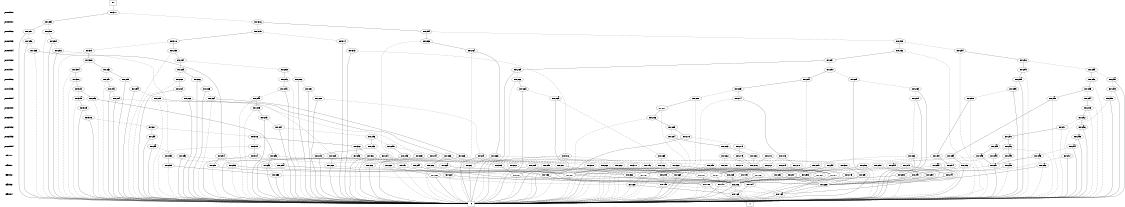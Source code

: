 digraph "DD" {
size = "7.5,10"
center = true;
edge [dir = none];
{ node [shape = plaintext];
  edge [style = invis];
  "CONST NODES" [style = invis];
" pre0_bit0 " -> " pre0_bit1 " -> " pre0_bit2 " -> " pre0_bit3 " -> " pre0_bit4 " -> " pre1_bit0 " -> " pre1_bit1 " -> " pre1_bit2 " -> " pre1_bit3 " -> " pre1_bit4 " -> " pre2_bit0 " -> " pre2_bit1 " -> " pre2_bit2 " -> " pre2_bit3 " -> " pre2_bit4 " -> " eff_bit0 " -> " eff_bit1 " -> " eff_bit2 " -> " eff_bit3 " -> " eff_bit4 " -> "CONST NODES"; 
}
{ rank = same; node [shape = box]; edge [style = invis];
"F0"; }
{ rank = same; " pre0_bit0 ";
"0x7317";
}
{ rank = same; " pre0_bit1 ";
"0x725f";
"0x7316";
}
{ rank = same; " pre0_bit2 ";
"0x725e";
"0x7257";
"0x72bf";
"0x7315";
}
{ rank = same; " pre0_bit3 ";
"0x7310";
"0x7256";
"0x7314";
"0x725d";
"0x7265";
"0x72be";
}
{ rank = same; " pre0_bit4 ";
"0x730f";
"0x7264";
"0x7292";
"0x7313";
"0x725c";
"0x7255";
"0x72bd";
"0x72e5";
}
{ rank = same; " pre1_bit0 ";
"0x72bc";
"0x730e";
"0x72e4";
"0x7291";
}
{ rank = same; " pre1_bit1 ";
"0x730d";
"0x72e3";
"0x72f2";
"0x7290";
"0x72cf";
"0x729b";
"0x72bb";
"0x726d";
}
{ rank = same; " pre1_bit2 ";
"0x728f";
"0x726c";
"0x728a";
"0x72b6";
"0x72ce";
"0x72dc";
"0x729a";
"0x72ba";
"0x730c";
"0x72e2";
"0x72c6";
"0x72f1";
"0x72eb";
}
{ rank = same; " pre1_bit3 ";
"0x72cd";
"0x728e";
"0x72f0";
"0x7289";
"0x7299";
"0x72b9";
"0x72db";
"0x730b";
"0x72e1";
"0x72b5";
"0x72c5";
"0x726b";
"0x72ea";
}
{ rank = same; " pre1_bit4 ";
"0x728d";
"0x72ef";
"0x7274";
"0x7288";
"0x7298";
"0x72a0";
"0x72b4";
"0x72c4";
"0x72b8";
"0x72da";
"0x72f6";
"0x730a";
"0x72e0";
"0x726a";
"0x72e9";
"0x72cc";
}
{ rank = same; " pre2_bit0 ";
"0x7287";
"0x72b3";
"0x72d9";
"0x7309";
}
{ rank = same; " pre2_bit1 ";
"0x7286";
"0x72d8";
"0x72b2";
"0x7308";
}
{ rank = same; " pre2_bit2 ";
"0x7285";
"0x72d7";
"0x72a6";
"0x72b1";
"0x7307";
}
{ rank = same; " pre2_bit3 ";
"0x7284";
"0x7306";
"0x72fb";
"0x727e";
"0x72b0";
"0x72a5";
"0x72d6";
}
{ rank = same; " pre2_bit4 ";
"0x7305";
"0x7283";
"0x72d5";
"0x727d";
"0x7302";
"0x72fa";
"0x72d2";
"0x72a4";
"0x72af";
"0x72ac";
}
{ rank = same; " eff_bit0 ";
"0x7269";
"0x725b";
"0x72c3";
"0x7312";
"0x72d0";
"0x72f5";
"0x7263";
"0x72f9";
"0x72d1";
"0x72e8";
"0x72cb";
"0x7273";
"0x72b7";
"0x72fe";
"0x72df";
"0x72a3";
"0x72d3";
"0x72ee";
"0x7279";
"0x7301";
"0x7297";
"0x727c";
"0x7304";
"0x72a9";
"0x72d4";
"0x72ab";
"0x7280";
"0x7254";
"0x72ae";
"0x7282";
"0x729f";
"0x728c";
}
{ rank = same; " eff_bit1 ";
"0x72fd";
"0x72ad";
"0x7270";
"0x7262";
"0x72e7";
"0x7268";
"0x72e6";
"0x7276";
"0x7278";
"0x72a1";
"0x7303";
"0x7294";
"0x7296";
"0x729c";
"0x72a8";
"0x7272";
"0x727f";
"0x72c2";
"0x72f3";
"0x72ca";
"0x71f7";
"0x72f8";
"0x725a";
"0x729e";
"0x72f4";
"0x7300";
"0x7266";
"0x7253";
"0x7281";
"0x7259";
"0x7261";
"0x72c0";
"0x72a2";
"0x727b";
"0x7311";
"0x72ec";
"0x7208";
"0x72de";
"0x72aa";
"0x72c8";
"0x71fc";
"0x7202";
"0x7251";
"0x72ed";
"0x728b";
}
{ rank = same; " eff_bit2 ";
"0x7201";
"0x72ff";
"0x72a7";
"0x726f";
"0x7277";
"0x7181";
"0x729d";
"0x7267";
"0x722b";
"0x7258";
"0x72fc";
"0x72dd";
"0x72c9";
"0x7207";
"0x71fb";
"0x727a";
"0x72f7";
"0x72c7";
"0x72c1";
"0x7271";
"0x7275";
"0x7295";
"0x7293";
"0x7260";
"0x71f6";
"0x7252";
}
{ rank = same; " eff_bit3 ";
"0x726e";
"0x71b7";
"0x716e";
"0x7206";
"0x71f5";
"0x7188";
"0x71e4";
}
{ rank = same; " eff_bit4 ";
"0x716a";
"0x7169";
}
{ rank = same; "CONST NODES";
{ node [shape = box]; "0x697a";
"0x6979";
}
}
"F0" -> "0x7317" [style = solid];
"0x7317" -> "0x725f";
"0x7317" -> "0x7316" [style = dashed];
"0x725f" -> "0x7257";
"0x725f" -> "0x725e" [style = dashed];
"0x7316" -> "0x72bf";
"0x7316" -> "0x7315" [style = dashed];
"0x725e" -> "0x725d";
"0x725e" -> "0x697a" [style = dashed];
"0x7257" -> "0x697a";
"0x7257" -> "0x7256" [style = dashed];
"0x72bf" -> "0x7265";
"0x72bf" -> "0x72be" [style = dashed];
"0x7315" -> "0x7310";
"0x7315" -> "0x7314" [style = dashed];
"0x7310" -> "0x72e5";
"0x7310" -> "0x730f" [style = dashed];
"0x7256" -> "0x697a";
"0x7256" -> "0x7255" [style = dashed];
"0x7314" -> "0x697a";
"0x7314" -> "0x7313" [style = dashed];
"0x725d" -> "0x697a";
"0x725d" -> "0x725c" [style = dashed];
"0x7265" -> "0x7264";
"0x7265" -> "0x697a" [style = dashed];
"0x72be" -> "0x7292";
"0x72be" -> "0x72bd" [style = dashed];
"0x730f" -> "0x730e";
"0x730f" -> "0x697a" [style = dashed];
"0x7264" -> "0x7263";
"0x7264" -> "0x697a" [style = dashed];
"0x7292" -> "0x7291";
"0x7292" -> "0x697a" [style = dashed];
"0x7313" -> "0x697a";
"0x7313" -> "0x7312" [style = dashed];
"0x725c" -> "0x697a";
"0x725c" -> "0x725b" [style = dashed];
"0x7255" -> "0x7254";
"0x7255" -> "0x697a" [style = dashed];
"0x72bd" -> "0x72bc";
"0x72bd" -> "0x697a" [style = dashed];
"0x72e5" -> "0x72e4";
"0x72e5" -> "0x697a" [style = dashed];
"0x72bc" -> "0x729b";
"0x72bc" -> "0x72bb" [style = dashed];
"0x730e" -> "0x72f2";
"0x730e" -> "0x730d" [style = dashed];
"0x72e4" -> "0x72cf";
"0x72e4" -> "0x72e3" [style = dashed];
"0x7291" -> "0x726d";
"0x7291" -> "0x7290" [style = dashed];
"0x730d" -> "0x730c";
"0x730d" -> "0x697a" [style = dashed];
"0x72e3" -> "0x72dc";
"0x72e3" -> "0x72e2" [style = dashed];
"0x72f2" -> "0x72eb";
"0x72f2" -> "0x72f1" [style = dashed];
"0x7290" -> "0x728a";
"0x7290" -> "0x728f" [style = dashed];
"0x72cf" -> "0x72c6";
"0x72cf" -> "0x72ce" [style = dashed];
"0x729b" -> "0x729a";
"0x729b" -> "0x697a" [style = dashed];
"0x72bb" -> "0x72b6";
"0x72bb" -> "0x72ba" [style = dashed];
"0x726d" -> "0x697a";
"0x726d" -> "0x726c" [style = dashed];
"0x728f" -> "0x697a";
"0x728f" -> "0x728e" [style = dashed];
"0x726c" -> "0x726b";
"0x726c" -> "0x697a" [style = dashed];
"0x728a" -> "0x7289";
"0x728a" -> "0x697a" [style = dashed];
"0x72b6" -> "0x72b5";
"0x72b6" -> "0x697a" [style = dashed];
"0x72ce" -> "0x72cd";
"0x72ce" -> "0x697a" [style = dashed];
"0x72dc" -> "0x72db";
"0x72dc" -> "0x697a" [style = dashed];
"0x729a" -> "0x697a";
"0x729a" -> "0x7299" [style = dashed];
"0x72ba" -> "0x697a";
"0x72ba" -> "0x72b9" [style = dashed];
"0x730c" -> "0x730b";
"0x730c" -> "0x697a" [style = dashed];
"0x72e2" -> "0x697a";
"0x72e2" -> "0x72e1" [style = dashed];
"0x72c6" -> "0x697a";
"0x72c6" -> "0x72c5" [style = dashed];
"0x72f1" -> "0x72f0";
"0x72f1" -> "0x697a" [style = dashed];
"0x72eb" -> "0x697a";
"0x72eb" -> "0x72ea" [style = dashed];
"0x72cd" -> "0x697a";
"0x72cd" -> "0x72cc" [style = dashed];
"0x728e" -> "0x697a";
"0x728e" -> "0x728d" [style = dashed];
"0x72f0" -> "0x697a";
"0x72f0" -> "0x72ef" [style = dashed];
"0x7289" -> "0x7274";
"0x7289" -> "0x7288" [style = dashed];
"0x7299" -> "0x697a";
"0x7299" -> "0x7298" [style = dashed];
"0x72b9" -> "0x697a";
"0x72b9" -> "0x72b8" [style = dashed];
"0x72db" -> "0x697a";
"0x72db" -> "0x72da" [style = dashed];
"0x730b" -> "0x72f6";
"0x730b" -> "0x730a" [style = dashed];
"0x72e1" -> "0x697a";
"0x72e1" -> "0x72e0" [style = dashed];
"0x72b5" -> "0x72a0";
"0x72b5" -> "0x72b4" [style = dashed];
"0x72c5" -> "0x697a";
"0x72c5" -> "0x72c4" [style = dashed];
"0x726b" -> "0x697a";
"0x726b" -> "0x726a" [style = dashed];
"0x72ea" -> "0x697a";
"0x72ea" -> "0x72e9" [style = dashed];
"0x728d" -> "0x697a";
"0x728d" -> "0x728c" [style = dashed];
"0x72ef" -> "0x697a";
"0x72ef" -> "0x72ee" [style = dashed];
"0x7274" -> "0x7273";
"0x7274" -> "0x697a" [style = dashed];
"0x7288" -> "0x7287";
"0x7288" -> "0x697a" [style = dashed];
"0x7298" -> "0x7297";
"0x7298" -> "0x697a" [style = dashed];
"0x72a0" -> "0x729f";
"0x72a0" -> "0x697a" [style = dashed];
"0x72b4" -> "0x72b3";
"0x72b4" -> "0x697a" [style = dashed];
"0x72c4" -> "0x72c3";
"0x72c4" -> "0x697a" [style = dashed];
"0x72b8" -> "0x697a";
"0x72b8" -> "0x72b7" [style = dashed];
"0x72da" -> "0x72d9";
"0x72da" -> "0x697a" [style = dashed];
"0x72f6" -> "0x72f5";
"0x72f6" -> "0x697a" [style = dashed];
"0x730a" -> "0x7309";
"0x730a" -> "0x697a" [style = dashed];
"0x72e0" -> "0x697a";
"0x72e0" -> "0x72df" [style = dashed];
"0x726a" -> "0x697a";
"0x726a" -> "0x7269" [style = dashed];
"0x72e9" -> "0x72e8";
"0x72e9" -> "0x697a" [style = dashed];
"0x72cc" -> "0x697a";
"0x72cc" -> "0x72cb" [style = dashed];
"0x7287" -> "0x7286";
"0x7287" -> "0x697a" [style = dashed];
"0x72b3" -> "0x72b2";
"0x72b3" -> "0x697a" [style = dashed];
"0x72d9" -> "0x72d8";
"0x72d9" -> "0x697a" [style = dashed];
"0x7309" -> "0x697a";
"0x7309" -> "0x7308" [style = dashed];
"0x7286" -> "0x7285";
"0x7286" -> "0x697a" [style = dashed];
"0x72d8" -> "0x697a";
"0x72d8" -> "0x72d7" [style = dashed];
"0x72b2" -> "0x72a6";
"0x72b2" -> "0x72b1" [style = dashed];
"0x7308" -> "0x697a";
"0x7308" -> "0x7307" [style = dashed];
"0x7285" -> "0x727e";
"0x7285" -> "0x7284" [style = dashed];
"0x72d7" -> "0x697a";
"0x72d7" -> "0x72d6" [style = dashed];
"0x72a6" -> "0x697a";
"0x72a6" -> "0x72a5" [style = dashed];
"0x72b1" -> "0x72b0";
"0x72b1" -> "0x697a" [style = dashed];
"0x7307" -> "0x72fb";
"0x7307" -> "0x7306" [style = dashed];
"0x7284" -> "0x7283";
"0x7284" -> "0x697a" [style = dashed];
"0x7306" -> "0x7302";
"0x7306" -> "0x7305" [style = dashed];
"0x72fb" -> "0x697a";
"0x72fb" -> "0x72fa" [style = dashed];
"0x727e" -> "0x697a";
"0x727e" -> "0x727d" [style = dashed];
"0x72b0" -> "0x72ac";
"0x72b0" -> "0x72af" [style = dashed];
"0x72a5" -> "0x697a";
"0x72a5" -> "0x72a4" [style = dashed];
"0x72d6" -> "0x72d2";
"0x72d6" -> "0x72d5" [style = dashed];
"0x7305" -> "0x7304";
"0x7305" -> "0x697a" [style = dashed];
"0x7283" -> "0x7280";
"0x7283" -> "0x7282" [style = dashed];
"0x72d5" -> "0x72d3";
"0x72d5" -> "0x72d4" [style = dashed];
"0x727d" -> "0x7279";
"0x727d" -> "0x727c" [style = dashed];
"0x7302" -> "0x72fe";
"0x7302" -> "0x7301" [style = dashed];
"0x72fa" -> "0x697a";
"0x72fa" -> "0x72f9" [style = dashed];
"0x72d2" -> "0x72d0";
"0x72d2" -> "0x72d1" [style = dashed];
"0x72a4" -> "0x697a";
"0x72a4" -> "0x72a3" [style = dashed];
"0x72af" -> "0x72ae";
"0x72af" -> "0x697a" [style = dashed];
"0x72ac" -> "0x72a9";
"0x72ac" -> "0x72ab" [style = dashed];
"0x7269" -> "0x7266";
"0x7269" -> "0x7268" [style = dashed];
"0x725b" -> "0x7259";
"0x725b" -> "0x725a" [style = dashed];
"0x72c3" -> "0x72c0";
"0x72c3" -> "0x72c2" [style = dashed];
"0x7312" -> "0x697a";
"0x7312" -> "0x7311" [style = dashed];
"0x72d0" -> "0x697a";
"0x72d0" -> "0x71f7" [style = dashed];
"0x72f5" -> "0x72f3";
"0x72f5" -> "0x72f4" [style = dashed];
"0x7263" -> "0x7261";
"0x7263" -> "0x7262" [style = dashed];
"0x72f9" -> "0x697a";
"0x72f9" -> "0x72f8" [style = dashed];
"0x72d1" -> "0x697a";
"0x72d1" -> "0x71fc" [style = dashed];
"0x72e8" -> "0x72e6";
"0x72e8" -> "0x72e7" [style = dashed];
"0x72cb" -> "0x72c8";
"0x72cb" -> "0x72ca" [style = dashed];
"0x7273" -> "0x7270";
"0x7273" -> "0x7272" [style = dashed];
"0x72b7" -> "0x697a";
"0x72b7" -> "0x729d" [style = dashed];
"0x72fe" -> "0x697a";
"0x72fe" -> "0x72fd" [style = dashed];
"0x72df" -> "0x697a";
"0x72df" -> "0x72de" [style = dashed];
"0x72a3" -> "0x72a1";
"0x72a3" -> "0x72a2" [style = dashed];
"0x72d3" -> "0x697a";
"0x72d3" -> "0x7202" [style = dashed];
"0x72ee" -> "0x72ec";
"0x72ee" -> "0x72ed" [style = dashed];
"0x7279" -> "0x7276";
"0x7279" -> "0x7278" [style = dashed];
"0x7301" -> "0x697a";
"0x7301" -> "0x7300" [style = dashed];
"0x7297" -> "0x7294";
"0x7297" -> "0x7296" [style = dashed];
"0x727c" -> "0x7276";
"0x727c" -> "0x727b" [style = dashed];
"0x7304" -> "0x697a";
"0x7304" -> "0x7303" [style = dashed];
"0x72a9" -> "0x72a1";
"0x72a9" -> "0x72a8" [style = dashed];
"0x72d4" -> "0x697a";
"0x72d4" -> "0x7208" [style = dashed];
"0x72ab" -> "0x72a1";
"0x72ab" -> "0x72aa" [style = dashed];
"0x7280" -> "0x7276";
"0x7280" -> "0x727f" [style = dashed];
"0x7254" -> "0x7251";
"0x7254" -> "0x7253" [style = dashed];
"0x72ae" -> "0x72a1";
"0x72ae" -> "0x72ad" [style = dashed];
"0x7282" -> "0x7276";
"0x7282" -> "0x7281" [style = dashed];
"0x729f" -> "0x729c";
"0x729f" -> "0x729e" [style = dashed];
"0x728c" -> "0x697a";
"0x728c" -> "0x728b" [style = dashed];
"0x72fd" -> "0x72fc";
"0x72fd" -> "0x72f7" [style = dashed];
"0x72ad" -> "0x726e";
"0x72ad" -> "0x7207" [style = dashed];
"0x7270" -> "0x697a";
"0x7270" -> "0x726f" [style = dashed];
"0x7262" -> "0x7207";
"0x7262" -> "0x7181" [style = dashed];
"0x72e7" -> "0x7252";
"0x72e7" -> "0x72c7" [style = dashed];
"0x7268" -> "0x7267";
"0x7268" -> "0x697a" [style = dashed];
"0x72e6" -> "0x726f";
"0x72e6" -> "0x697a" [style = dashed];
"0x7276" -> "0x7275";
"0x7276" -> "0x697a" [style = dashed];
"0x7278" -> "0x7277";
"0x7278" -> "0x697a" [style = dashed];
"0x72a1" -> "0x697a";
"0x72a1" -> "0x7293" [style = dashed];
"0x7303" -> "0x72c7";
"0x7303" -> "0x71f6" [style = dashed];
"0x7294" -> "0x7293";
"0x7294" -> "0x697a" [style = dashed];
"0x7296" -> "0x7295";
"0x7296" -> "0x697a" [style = dashed];
"0x729c" -> "0x697a";
"0x729c" -> "0x7275" [style = dashed];
"0x72a8" -> "0x72a7";
"0x72a8" -> "0x697a" [style = dashed];
"0x7272" -> "0x7271";
"0x7272" -> "0x7181" [style = dashed];
"0x727f" -> "0x7277";
"0x727f" -> "0x7181" [style = dashed];
"0x72c2" -> "0x72c1";
"0x72c2" -> "0x697a" [style = dashed];
"0x72f3" -> "0x697a";
"0x72f3" -> "0x7258" [style = dashed];
"0x72ca" -> "0x72c9";
"0x72ca" -> "0x697a" [style = dashed];
"0x71f7" -> "0x71f6";
"0x71f7" -> "0x697a" [style = dashed];
"0x72f8" -> "0x72c7";
"0x72f8" -> "0x72f7" [style = dashed];
"0x725a" -> "0x7206";
"0x725a" -> "0x697a" [style = dashed];
"0x729e" -> "0x729d";
"0x729e" -> "0x7181" [style = dashed];
"0x72f4" -> "0x7207";
"0x72f4" -> "0x722b" [style = dashed];
"0x7300" -> "0x72ff";
"0x7300" -> "0x72f7" [style = dashed];
"0x7266" -> "0x697a";
"0x7266" -> "0x7181" [style = dashed];
"0x7253" -> "0x7252";
"0x7253" -> "0x697a" [style = dashed];
"0x7281" -> "0x7277";
"0x7281" -> "0x7207" [style = dashed];
"0x7259" -> "0x7258";
"0x7259" -> "0x697a" [style = dashed];
"0x7261" -> "0x697a";
"0x7261" -> "0x7260" [style = dashed];
"0x72c0" -> "0x7260";
"0x72c0" -> "0x697a" [style = dashed];
"0x72a2" -> "0x726e";
"0x72a2" -> "0x697a" [style = dashed];
"0x727b" -> "0x727a";
"0x727b" -> "0x697a" [style = dashed];
"0x7311" -> "0x7207";
"0x7311" -> "0x7271" [style = dashed];
"0x72ec" -> "0x697a";
"0x72ec" -> "0x7207" [style = dashed];
"0x7208" -> "0x71f6";
"0x7208" -> "0x7207" [style = dashed];
"0x72de" -> "0x72dd";
"0x72de" -> "0x7206" [style = dashed];
"0x72aa" -> "0x726e";
"0x72aa" -> "0x7181" [style = dashed];
"0x72c8" -> "0x697a";
"0x72c8" -> "0x72c7" [style = dashed];
"0x71fc" -> "0x71fb";
"0x71fc" -> "0x697a" [style = dashed];
"0x7202" -> "0x7201";
"0x7202" -> "0x697a" [style = dashed];
"0x7251" -> "0x7207";
"0x7251" -> "0x697a" [style = dashed];
"0x72ed" -> "0x7206";
"0x72ed" -> "0x72c7" [style = dashed];
"0x728b" -> "0x7271";
"0x728b" -> "0x7252" [style = dashed];
"0x7201" -> "0x7188";
"0x7201" -> "0x71b7" [style = dashed];
"0x72ff" -> "0x726e";
"0x72ff" -> "0x7206" [style = dashed];
"0x72a7" -> "0x726e";
"0x72a7" -> "0x7188" [style = dashed];
"0x726f" -> "0x697a";
"0x726f" -> "0x726e" [style = dashed];
"0x7277" -> "0x716a";
"0x7277" -> "0x697a" [style = dashed];
"0x7181" -> "0x716e";
"0x7181" -> "0x697a" [style = dashed];
"0x729d" -> "0x7206";
"0x729d" -> "0x726e" [style = dashed];
"0x7267" -> "0x71b7";
"0x7267" -> "0x7206" [style = dashed];
"0x722b" -> "0x7188";
"0x722b" -> "0x697a" [style = dashed];
"0x7258" -> "0x697a";
"0x7258" -> "0x71f5" [style = dashed];
"0x72fc" -> "0x726e";
"0x72fc" -> "0x716e" [style = dashed];
"0x72dd" -> "0x7206";
"0x72dd" -> "0x71f5" [style = dashed];
"0x72c9" -> "0x7206";
"0x72c9" -> "0x71b7" [style = dashed];
"0x7207" -> "0x7206";
"0x7207" -> "0x697a" [style = dashed];
"0x71fb" -> "0x7188";
"0x71fb" -> "0x71e4" [style = dashed];
"0x727a" -> "0x716a";
"0x727a" -> "0x7206" [style = dashed];
"0x72f7" -> "0x726e";
"0x72f7" -> "0x71f5" [style = dashed];
"0x72c7" -> "0x726e";
"0x72c7" -> "0x697a" [style = dashed];
"0x72c1" -> "0x7206";
"0x72c1" -> "0x71e4" [style = dashed];
"0x7271" -> "0x71b7";
"0x7271" -> "0x697a" [style = dashed];
"0x7275" -> "0x697a";
"0x7275" -> "0x7206" [style = dashed];
"0x7295" -> "0x7206";
"0x7295" -> "0x7188" [style = dashed];
"0x7293" -> "0x71f5";
"0x7293" -> "0x697a" [style = dashed];
"0x7260" -> "0x697a";
"0x7260" -> "0x716e" [style = dashed];
"0x71f6" -> "0x7188";
"0x71f6" -> "0x71f5" [style = dashed];
"0x7252" -> "0x7206";
"0x7252" -> "0x716e" [style = dashed];
"0x726e" -> "0x716a";
"0x726e" -> "0x697a" [style = dashed];
"0x71b7" -> "0x697a";
"0x71b7" -> "0x6979" [style = dashed];
"0x716e" -> "0x7169";
"0x716e" -> "0x697a" [style = dashed];
"0x7206" -> "0x697a";
"0x7206" -> "0x7169" [style = dashed];
"0x71f5" -> "0x697a";
"0x71f5" -> "0x716a" [style = dashed];
"0x7188" -> "0x6979";
"0x7188" -> "0x697a" [style = dashed];
"0x71e4" -> "0x7169";
"0x71e4" -> "0x716a" [style = dashed];
"0x716a" -> "0x697a";
"0x716a" -> "0x6979" [style = dashed];
"0x7169" -> "0x6979";
"0x7169" -> "0x697a" [style = dashed];
"0x697a" [label = "0"];
"0x6979" [label = "1"];
}

